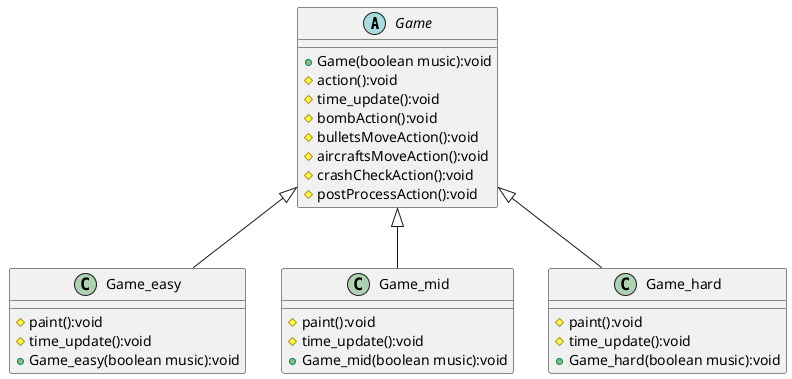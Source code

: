 @startuml
'https://plantuml.com/sequence-diagram
abstract class Game{
    + Game(boolean music):void
    # action():void
    # time_update():void
    # bombAction():void
    # bulletsMoveAction():void
    # aircraftsMoveAction():void
    # crashCheckAction():void
    # postProcessAction():void
}
class Game_easy{
    # paint():void
    # time_update():void
    + Game_easy(boolean music):void
}
class Game_mid{
    # paint():void
    # time_update():void
    + Game_mid(boolean music):void
}
class Game_hard{
    # paint():void
    # time_update():void
    + Game_hard(boolean music):void
}
Game<|--Game_easy
Game<|--Game_mid
Game<|--Game_hard

@enduml